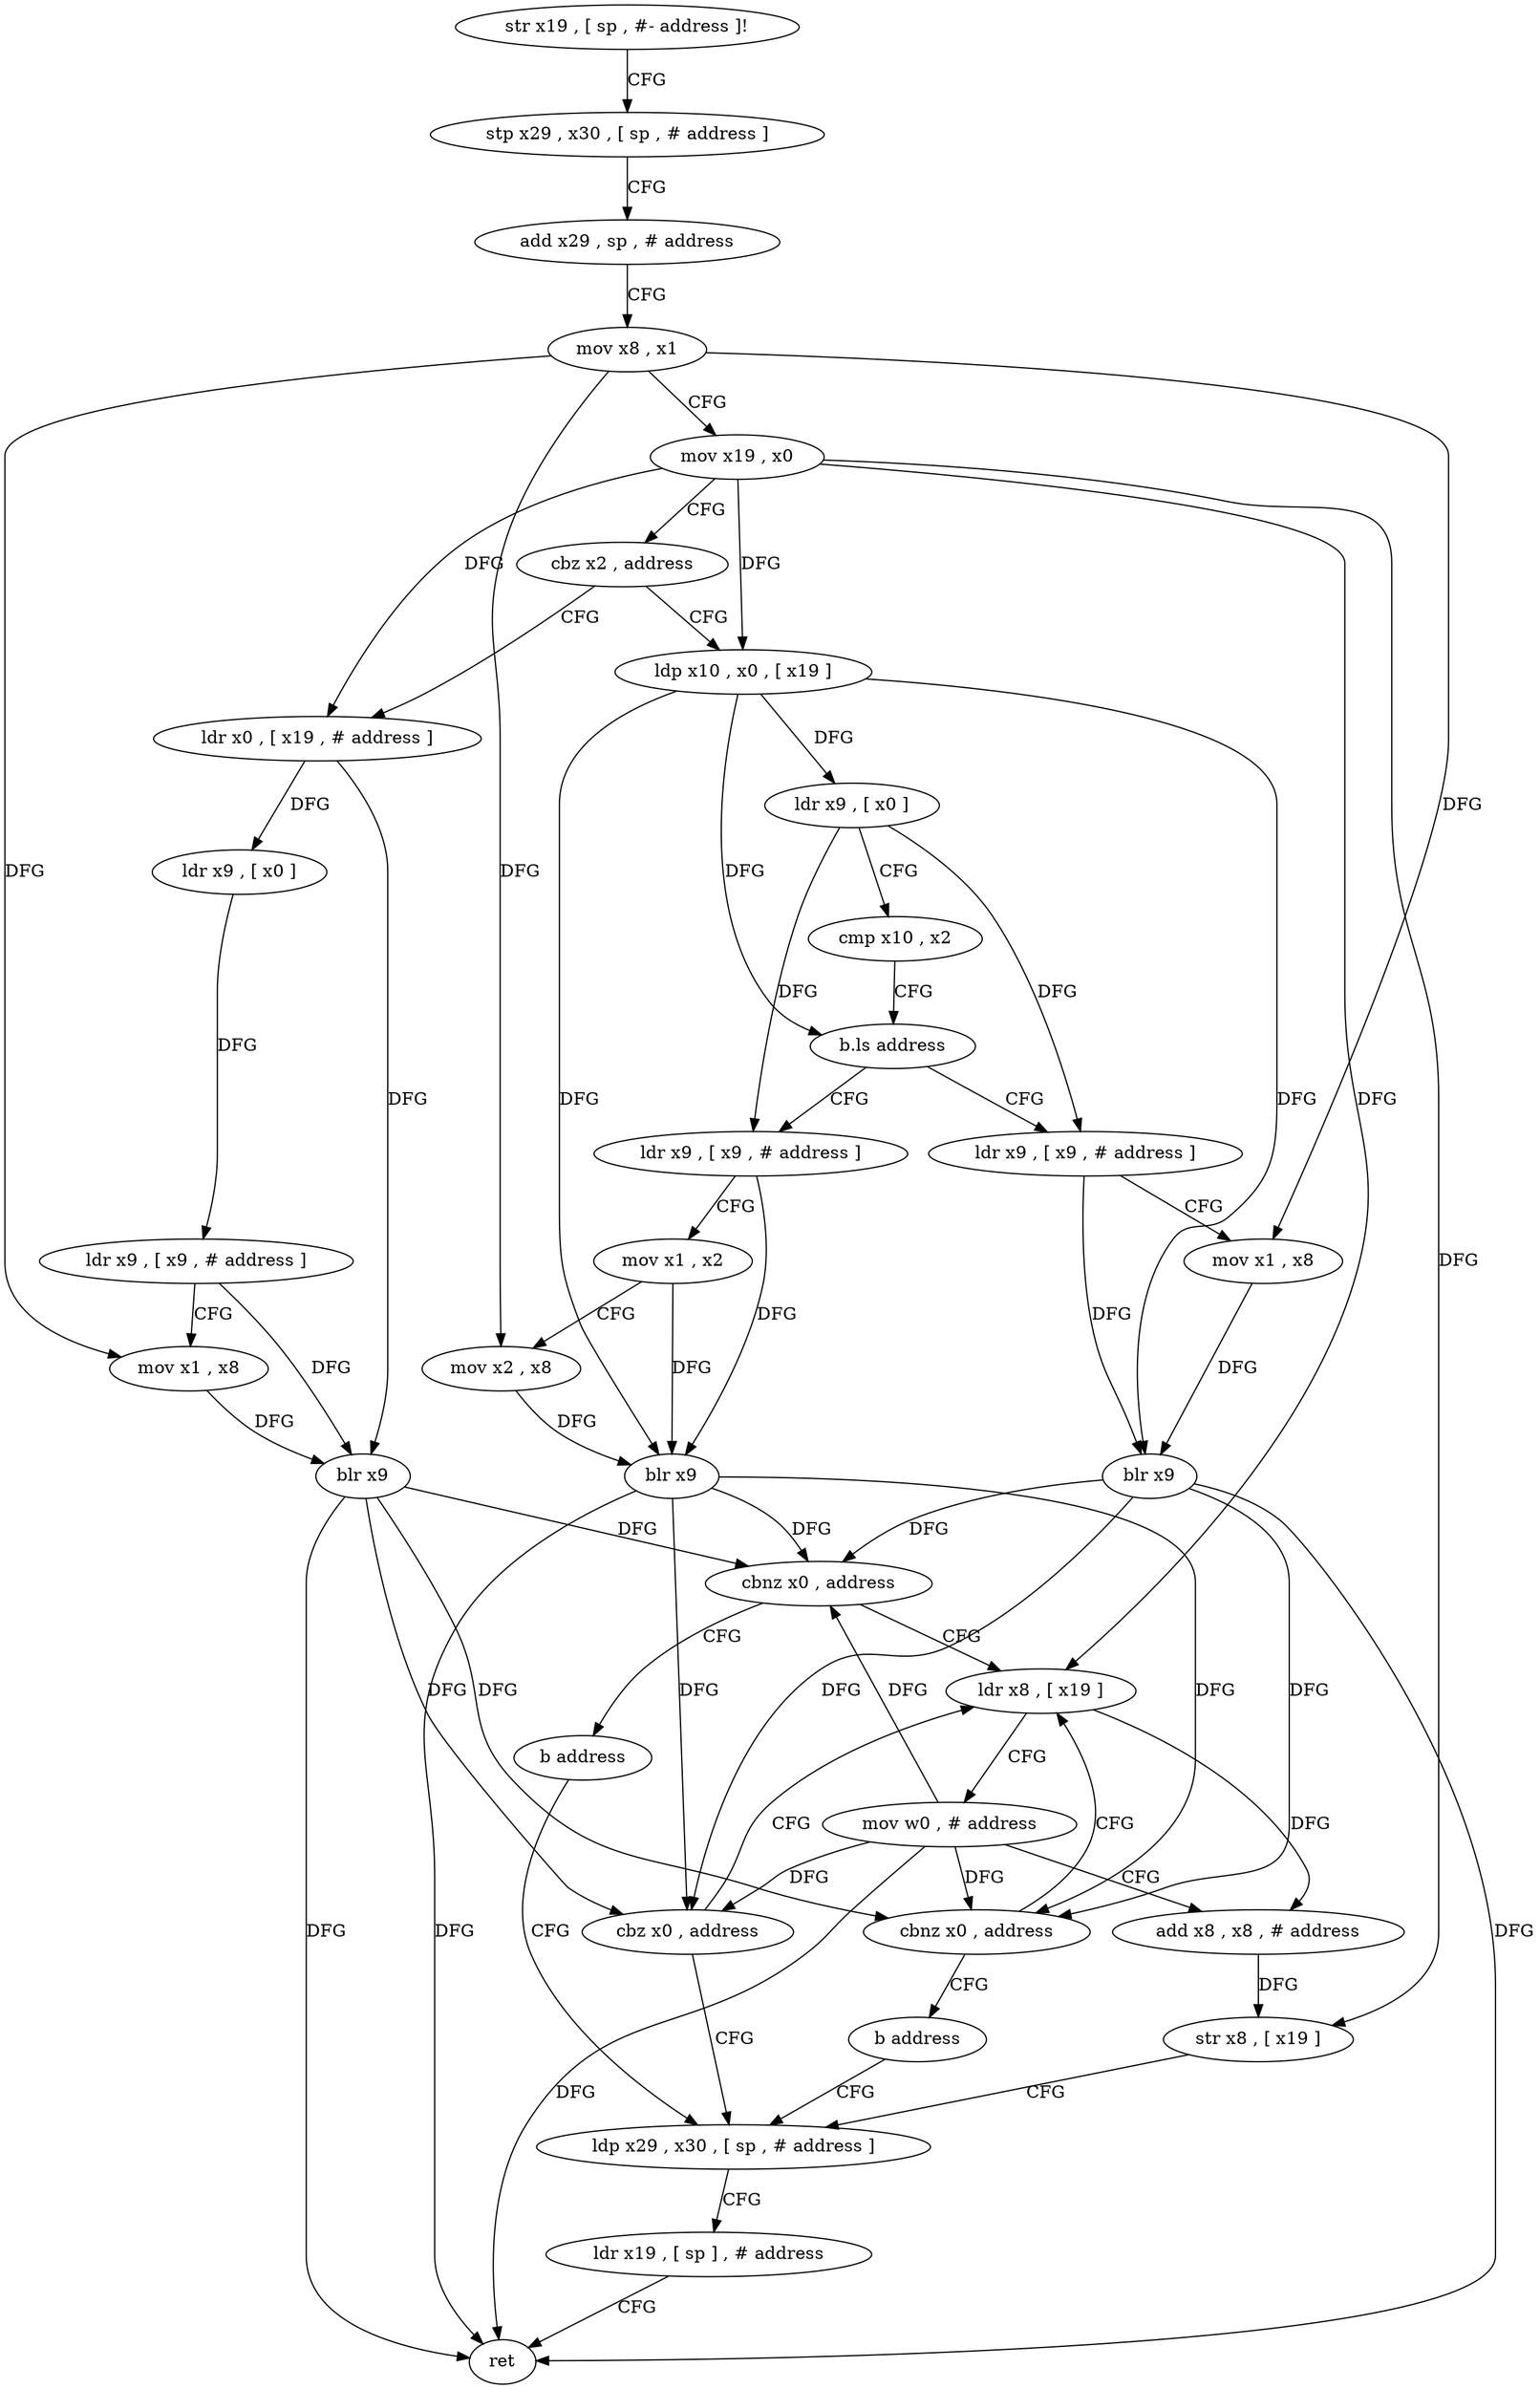 digraph "func" {
"87676" [label = "str x19 , [ sp , #- address ]!" ]
"87680" [label = "stp x29 , x30 , [ sp , # address ]" ]
"87684" [label = "add x29 , sp , # address" ]
"87688" [label = "mov x8 , x1" ]
"87692" [label = "mov x19 , x0" ]
"87696" [label = "cbz x2 , address" ]
"87740" [label = "ldr x0 , [ x19 , # address ]" ]
"87700" [label = "ldp x10 , x0 , [ x19 ]" ]
"87744" [label = "ldr x9 , [ x0 ]" ]
"87748" [label = "ldr x9 , [ x9 , # address ]" ]
"87752" [label = "mov x1 , x8" ]
"87756" [label = "blr x9" ]
"87760" [label = "cbnz x0 , address" ]
"87784" [label = "ldr x8 , [ x19 ]" ]
"87764" [label = "b address" ]
"87704" [label = "ldr x9 , [ x0 ]" ]
"87708" [label = "cmp x10 , x2" ]
"87712" [label = "b.ls address" ]
"87768" [label = "ldr x9 , [ x9 , # address ]" ]
"87716" [label = "ldr x9 , [ x9 , # address ]" ]
"87788" [label = "mov w0 , # address" ]
"87792" [label = "add x8 , x8 , # address" ]
"87796" [label = "str x8 , [ x19 ]" ]
"87800" [label = "ldp x29 , x30 , [ sp , # address ]" ]
"87772" [label = "mov x1 , x8" ]
"87776" [label = "blr x9" ]
"87780" [label = "cbz x0 , address" ]
"87720" [label = "mov x1 , x2" ]
"87724" [label = "mov x2 , x8" ]
"87728" [label = "blr x9" ]
"87732" [label = "cbnz x0 , address" ]
"87736" [label = "b address" ]
"87804" [label = "ldr x19 , [ sp ] , # address" ]
"87808" [label = "ret" ]
"87676" -> "87680" [ label = "CFG" ]
"87680" -> "87684" [ label = "CFG" ]
"87684" -> "87688" [ label = "CFG" ]
"87688" -> "87692" [ label = "CFG" ]
"87688" -> "87752" [ label = "DFG" ]
"87688" -> "87772" [ label = "DFG" ]
"87688" -> "87724" [ label = "DFG" ]
"87692" -> "87696" [ label = "CFG" ]
"87692" -> "87740" [ label = "DFG" ]
"87692" -> "87700" [ label = "DFG" ]
"87692" -> "87784" [ label = "DFG" ]
"87692" -> "87796" [ label = "DFG" ]
"87696" -> "87740" [ label = "CFG" ]
"87696" -> "87700" [ label = "CFG" ]
"87740" -> "87744" [ label = "DFG" ]
"87740" -> "87756" [ label = "DFG" ]
"87700" -> "87704" [ label = "DFG" ]
"87700" -> "87712" [ label = "DFG" ]
"87700" -> "87776" [ label = "DFG" ]
"87700" -> "87728" [ label = "DFG" ]
"87744" -> "87748" [ label = "DFG" ]
"87748" -> "87752" [ label = "CFG" ]
"87748" -> "87756" [ label = "DFG" ]
"87752" -> "87756" [ label = "DFG" ]
"87756" -> "87760" [ label = "DFG" ]
"87756" -> "87780" [ label = "DFG" ]
"87756" -> "87732" [ label = "DFG" ]
"87756" -> "87808" [ label = "DFG" ]
"87760" -> "87784" [ label = "CFG" ]
"87760" -> "87764" [ label = "CFG" ]
"87784" -> "87788" [ label = "CFG" ]
"87784" -> "87792" [ label = "DFG" ]
"87764" -> "87800" [ label = "CFG" ]
"87704" -> "87708" [ label = "CFG" ]
"87704" -> "87768" [ label = "DFG" ]
"87704" -> "87716" [ label = "DFG" ]
"87708" -> "87712" [ label = "CFG" ]
"87712" -> "87768" [ label = "CFG" ]
"87712" -> "87716" [ label = "CFG" ]
"87768" -> "87772" [ label = "CFG" ]
"87768" -> "87776" [ label = "DFG" ]
"87716" -> "87720" [ label = "CFG" ]
"87716" -> "87728" [ label = "DFG" ]
"87788" -> "87792" [ label = "CFG" ]
"87788" -> "87760" [ label = "DFG" ]
"87788" -> "87780" [ label = "DFG" ]
"87788" -> "87732" [ label = "DFG" ]
"87788" -> "87808" [ label = "DFG" ]
"87792" -> "87796" [ label = "DFG" ]
"87796" -> "87800" [ label = "CFG" ]
"87800" -> "87804" [ label = "CFG" ]
"87772" -> "87776" [ label = "DFG" ]
"87776" -> "87780" [ label = "DFG" ]
"87776" -> "87760" [ label = "DFG" ]
"87776" -> "87732" [ label = "DFG" ]
"87776" -> "87808" [ label = "DFG" ]
"87780" -> "87800" [ label = "CFG" ]
"87780" -> "87784" [ label = "CFG" ]
"87720" -> "87724" [ label = "CFG" ]
"87720" -> "87728" [ label = "DFG" ]
"87724" -> "87728" [ label = "DFG" ]
"87728" -> "87732" [ label = "DFG" ]
"87728" -> "87760" [ label = "DFG" ]
"87728" -> "87780" [ label = "DFG" ]
"87728" -> "87808" [ label = "DFG" ]
"87732" -> "87784" [ label = "CFG" ]
"87732" -> "87736" [ label = "CFG" ]
"87736" -> "87800" [ label = "CFG" ]
"87804" -> "87808" [ label = "CFG" ]
}
